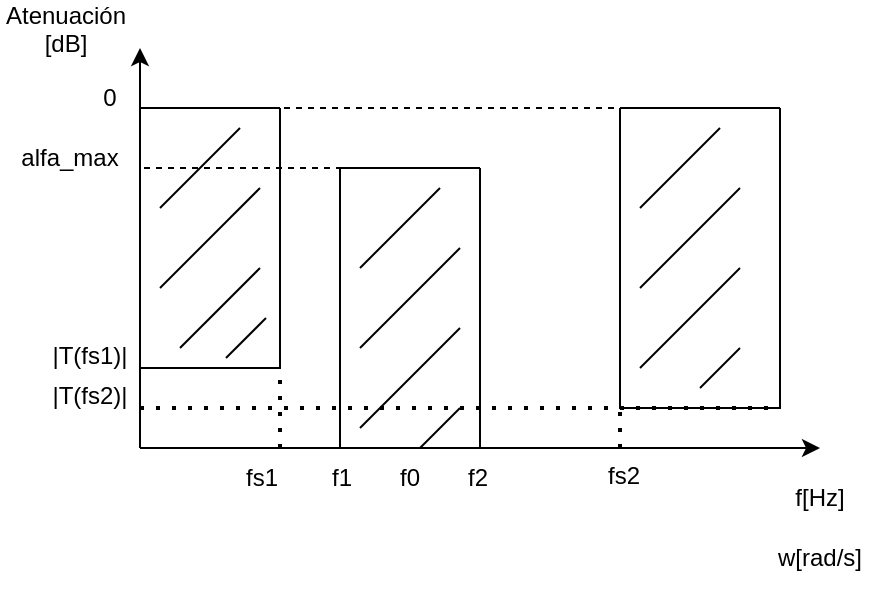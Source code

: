 <mxfile version="21.6.1" type="device">
  <diagram name="Página-1" id="YyH73ckrsW4LVql1Rr3R">
    <mxGraphModel dx="810" dy="495" grid="1" gridSize="10" guides="1" tooltips="1" connect="1" arrows="1" fold="1" page="1" pageScale="1" pageWidth="827" pageHeight="1169" math="0" shadow="0">
      <root>
        <mxCell id="0" />
        <mxCell id="1" parent="0" />
        <mxCell id="rYyV6EF978mfNmU9rwEz-1" value="" style="endArrow=classic;html=1;rounded=0;" parent="1" edge="1">
          <mxGeometry width="50" height="50" relative="1" as="geometry">
            <mxPoint x="400" y="280" as="sourcePoint" />
            <mxPoint x="400" y="80" as="targetPoint" />
          </mxGeometry>
        </mxCell>
        <mxCell id="rYyV6EF978mfNmU9rwEz-3" value="" style="endArrow=classic;html=1;rounded=0;" parent="1" edge="1">
          <mxGeometry width="50" height="50" relative="1" as="geometry">
            <mxPoint x="400" y="280" as="sourcePoint" />
            <mxPoint x="740" y="280" as="targetPoint" />
          </mxGeometry>
        </mxCell>
        <mxCell id="rYyV6EF978mfNmU9rwEz-4" value="" style="swimlane;startSize=0;" parent="1" vertex="1">
          <mxGeometry x="400" y="110" width="70" height="130" as="geometry" />
        </mxCell>
        <mxCell id="rYyV6EF978mfNmU9rwEz-12" value="" style="endArrow=none;dashed=1;html=1;rounded=0;entryX=1;entryY=0;entryDx=0;entryDy=0;" parent="rYyV6EF978mfNmU9rwEz-4" target="-Vso8tDDJ7vnFXIzlgf1-45" edge="1">
          <mxGeometry width="50" height="50" relative="1" as="geometry">
            <mxPoint as="sourcePoint" />
            <mxPoint x="120" as="targetPoint" />
          </mxGeometry>
        </mxCell>
        <mxCell id="rYyV6EF978mfNmU9rwEz-13" value="" style="endArrow=none;dashed=1;html=1;dashPattern=1 3;strokeWidth=2;rounded=0;entryX=1;entryY=1;entryDx=0;entryDy=0;" parent="rYyV6EF978mfNmU9rwEz-4" target="-Vso8tDDJ7vnFXIzlgf1-45" edge="1">
          <mxGeometry width="50" height="50" relative="1" as="geometry">
            <mxPoint y="150" as="sourcePoint" />
            <mxPoint x="70" y="170" as="targetPoint" />
          </mxGeometry>
        </mxCell>
        <mxCell id="rYyV6EF978mfNmU9rwEz-16" value="" style="endArrow=none;html=1;rounded=0;" parent="rYyV6EF978mfNmU9rwEz-4" edge="1">
          <mxGeometry width="50" height="50" relative="1" as="geometry">
            <mxPoint x="10" y="50" as="sourcePoint" />
            <mxPoint x="50" y="10" as="targetPoint" />
            <Array as="points">
              <mxPoint x="30" y="30" />
            </Array>
          </mxGeometry>
        </mxCell>
        <mxCell id="rYyV6EF978mfNmU9rwEz-17" value="" style="endArrow=none;html=1;rounded=0;" parent="rYyV6EF978mfNmU9rwEz-4" edge="1">
          <mxGeometry width="50" height="50" relative="1" as="geometry">
            <mxPoint x="10" y="90" as="sourcePoint" />
            <mxPoint x="60" y="40" as="targetPoint" />
          </mxGeometry>
        </mxCell>
        <mxCell id="rYyV6EF978mfNmU9rwEz-18" value="" style="endArrow=none;html=1;rounded=0;" parent="rYyV6EF978mfNmU9rwEz-4" edge="1">
          <mxGeometry width="50" height="50" relative="1" as="geometry">
            <mxPoint x="20" y="120" as="sourcePoint" />
            <mxPoint x="60" y="80" as="targetPoint" />
          </mxGeometry>
        </mxCell>
        <mxCell id="rYyV6EF978mfNmU9rwEz-22" value="" style="endArrow=none;html=1;rounded=0;" parent="rYyV6EF978mfNmU9rwEz-4" edge="1">
          <mxGeometry width="50" height="50" relative="1" as="geometry">
            <mxPoint x="43" y="125" as="sourcePoint" />
            <mxPoint x="63" y="105" as="targetPoint" />
          </mxGeometry>
        </mxCell>
        <mxCell id="rYyV6EF978mfNmU9rwEz-8" value="&lt;div&gt;Atenuación&lt;/div&gt;&lt;div&gt;[dB]&lt;/div&gt;&lt;div&gt;&lt;br&gt;&lt;/div&gt;" style="text;html=1;strokeColor=none;fillColor=none;align=center;verticalAlign=middle;whiteSpace=wrap;rounded=0;" parent="1" vertex="1">
          <mxGeometry x="333" y="63" width="60" height="30" as="geometry" />
        </mxCell>
        <mxCell id="rYyV6EF978mfNmU9rwEz-9" value="0" style="text;html=1;strokeColor=none;fillColor=none;align=center;verticalAlign=middle;whiteSpace=wrap;rounded=0;" parent="1" vertex="1">
          <mxGeometry x="350" y="90" width="70" height="30" as="geometry" />
        </mxCell>
        <mxCell id="rYyV6EF978mfNmU9rwEz-15" value="w[rad/s]" style="text;html=1;strokeColor=none;fillColor=none;align=center;verticalAlign=middle;whiteSpace=wrap;rounded=0;" parent="1" vertex="1">
          <mxGeometry x="710" y="320" width="60" height="30" as="geometry" />
        </mxCell>
        <mxCell id="rYyV6EF978mfNmU9rwEz-11" value="|T(fs1)|" style="text;html=1;strokeColor=none;fillColor=none;align=center;verticalAlign=middle;whiteSpace=wrap;rounded=0;" parent="1" vertex="1">
          <mxGeometry x="340" y="219" width="70" height="30" as="geometry" />
        </mxCell>
        <mxCell id="0_6G8A-8Cj8yEx7BhKk5-1" value="fs1" style="text;html=1;strokeColor=none;fillColor=none;align=center;verticalAlign=middle;whiteSpace=wrap;rounded=0;" parent="1" vertex="1">
          <mxGeometry x="426" y="280" width="70" height="30" as="geometry" />
        </mxCell>
        <mxCell id="0_6G8A-8Cj8yEx7BhKk5-3" value="f[Hz]" style="text;html=1;strokeColor=none;fillColor=none;align=center;verticalAlign=middle;whiteSpace=wrap;rounded=0;" parent="1" vertex="1">
          <mxGeometry x="710" y="290" width="60" height="30" as="geometry" />
        </mxCell>
        <mxCell id="-Vso8tDDJ7vnFXIzlgf1-1" value="" style="swimlane;startSize=0;" vertex="1" parent="1">
          <mxGeometry x="500" y="140" width="70" height="140" as="geometry" />
        </mxCell>
        <mxCell id="-Vso8tDDJ7vnFXIzlgf1-2" value="" style="endArrow=none;dashed=1;html=1;rounded=0;entryX=0;entryY=0;entryDx=0;entryDy=0;" edge="1" parent="-Vso8tDDJ7vnFXIzlgf1-1">
          <mxGeometry width="50" height="50" relative="1" as="geometry">
            <mxPoint x="-98" as="sourcePoint" />
            <mxPoint x="22" as="targetPoint" />
          </mxGeometry>
        </mxCell>
        <mxCell id="-Vso8tDDJ7vnFXIzlgf1-4" value="" style="endArrow=none;html=1;rounded=0;" edge="1" parent="-Vso8tDDJ7vnFXIzlgf1-1">
          <mxGeometry width="50" height="50" relative="1" as="geometry">
            <mxPoint x="10" y="50" as="sourcePoint" />
            <mxPoint x="50" y="10" as="targetPoint" />
            <Array as="points">
              <mxPoint x="30" y="30" />
            </Array>
          </mxGeometry>
        </mxCell>
        <mxCell id="-Vso8tDDJ7vnFXIzlgf1-5" value="" style="endArrow=none;html=1;rounded=0;" edge="1" parent="-Vso8tDDJ7vnFXIzlgf1-1">
          <mxGeometry width="50" height="50" relative="1" as="geometry">
            <mxPoint x="10" y="90" as="sourcePoint" />
            <mxPoint x="60" y="40" as="targetPoint" />
          </mxGeometry>
        </mxCell>
        <mxCell id="-Vso8tDDJ7vnFXIzlgf1-6" value="" style="endArrow=none;html=1;rounded=0;" edge="1" parent="-Vso8tDDJ7vnFXIzlgf1-1">
          <mxGeometry width="50" height="50" relative="1" as="geometry">
            <mxPoint x="10" y="130" as="sourcePoint" />
            <mxPoint x="60" y="80" as="targetPoint" />
          </mxGeometry>
        </mxCell>
        <mxCell id="-Vso8tDDJ7vnFXIzlgf1-7" value="" style="endArrow=none;html=1;rounded=0;" edge="1" parent="-Vso8tDDJ7vnFXIzlgf1-1">
          <mxGeometry width="50" height="50" relative="1" as="geometry">
            <mxPoint x="40" y="140" as="sourcePoint" />
            <mxPoint x="60" y="120" as="targetPoint" />
          </mxGeometry>
        </mxCell>
        <mxCell id="-Vso8tDDJ7vnFXIzlgf1-45" value="" style="swimlane;startSize=0;" vertex="1" parent="1">
          <mxGeometry x="640" y="110" width="80" height="150" as="geometry" />
        </mxCell>
        <mxCell id="-Vso8tDDJ7vnFXIzlgf1-48" value="" style="endArrow=none;html=1;rounded=0;" edge="1" parent="-Vso8tDDJ7vnFXIzlgf1-45">
          <mxGeometry width="50" height="50" relative="1" as="geometry">
            <mxPoint x="10" y="50" as="sourcePoint" />
            <mxPoint x="50" y="10" as="targetPoint" />
            <Array as="points">
              <mxPoint x="30" y="30" />
            </Array>
          </mxGeometry>
        </mxCell>
        <mxCell id="-Vso8tDDJ7vnFXIzlgf1-49" value="" style="endArrow=none;html=1;rounded=0;" edge="1" parent="-Vso8tDDJ7vnFXIzlgf1-45">
          <mxGeometry width="50" height="50" relative="1" as="geometry">
            <mxPoint x="10" y="90" as="sourcePoint" />
            <mxPoint x="60" y="40" as="targetPoint" />
          </mxGeometry>
        </mxCell>
        <mxCell id="-Vso8tDDJ7vnFXIzlgf1-50" value="" style="endArrow=none;html=1;rounded=0;" edge="1" parent="-Vso8tDDJ7vnFXIzlgf1-45">
          <mxGeometry width="50" height="50" relative="1" as="geometry">
            <mxPoint x="10" y="130" as="sourcePoint" />
            <mxPoint x="60" y="80" as="targetPoint" />
          </mxGeometry>
        </mxCell>
        <mxCell id="-Vso8tDDJ7vnFXIzlgf1-51" value="" style="endArrow=none;html=1;rounded=0;" edge="1" parent="-Vso8tDDJ7vnFXIzlgf1-45">
          <mxGeometry width="50" height="50" relative="1" as="geometry">
            <mxPoint x="40" y="140" as="sourcePoint" />
            <mxPoint x="60" y="120" as="targetPoint" />
          </mxGeometry>
        </mxCell>
        <mxCell id="-Vso8tDDJ7vnFXIzlgf1-60" value="" style="endArrow=none;dashed=1;html=1;dashPattern=1 3;strokeWidth=2;rounded=0;entryX=0;entryY=1;entryDx=0;entryDy=0;" edge="1" parent="-Vso8tDDJ7vnFXIzlgf1-45" target="-Vso8tDDJ7vnFXIzlgf1-45">
          <mxGeometry width="50" height="50" relative="1" as="geometry">
            <mxPoint y="170" as="sourcePoint" />
            <mxPoint x="50" y="120" as="targetPoint" />
          </mxGeometry>
        </mxCell>
        <mxCell id="-Vso8tDDJ7vnFXIzlgf1-52" value="alfa_max" style="text;html=1;strokeColor=none;fillColor=none;align=center;verticalAlign=middle;whiteSpace=wrap;rounded=0;" vertex="1" parent="1">
          <mxGeometry x="330" y="120" width="70" height="30" as="geometry" />
        </mxCell>
        <mxCell id="-Vso8tDDJ7vnFXIzlgf1-54" value="|T(fs2)|" style="text;html=1;strokeColor=none;fillColor=none;align=center;verticalAlign=middle;whiteSpace=wrap;rounded=0;" vertex="1" parent="1">
          <mxGeometry x="340" y="239" width="70" height="30" as="geometry" />
        </mxCell>
        <mxCell id="-Vso8tDDJ7vnFXIzlgf1-55" value="f1" style="text;html=1;strokeColor=none;fillColor=none;align=center;verticalAlign=middle;whiteSpace=wrap;rounded=0;" vertex="1" parent="1">
          <mxGeometry x="466" y="280" width="70" height="30" as="geometry" />
        </mxCell>
        <mxCell id="-Vso8tDDJ7vnFXIzlgf1-56" value="f0" style="text;html=1;strokeColor=none;fillColor=none;align=center;verticalAlign=middle;whiteSpace=wrap;rounded=0;" vertex="1" parent="1">
          <mxGeometry x="500" y="280" width="70" height="30" as="geometry" />
        </mxCell>
        <mxCell id="-Vso8tDDJ7vnFXIzlgf1-57" value="f2" style="text;html=1;strokeColor=none;fillColor=none;align=center;verticalAlign=middle;whiteSpace=wrap;rounded=0;" vertex="1" parent="1">
          <mxGeometry x="534" y="280" width="70" height="30" as="geometry" />
        </mxCell>
        <mxCell id="-Vso8tDDJ7vnFXIzlgf1-58" value="fs2" style="text;html=1;strokeColor=none;fillColor=none;align=center;verticalAlign=middle;whiteSpace=wrap;rounded=0;" vertex="1" parent="1">
          <mxGeometry x="607" y="279" width="70" height="30" as="geometry" />
        </mxCell>
        <mxCell id="-Vso8tDDJ7vnFXIzlgf1-59" value="" style="endArrow=none;dashed=1;html=1;dashPattern=1 3;strokeWidth=2;rounded=0;entryX=1;entryY=1;entryDx=0;entryDy=0;" edge="1" parent="1" target="rYyV6EF978mfNmU9rwEz-4">
          <mxGeometry width="50" height="50" relative="1" as="geometry">
            <mxPoint x="470" y="280" as="sourcePoint" />
            <mxPoint x="520" y="230" as="targetPoint" />
          </mxGeometry>
        </mxCell>
      </root>
    </mxGraphModel>
  </diagram>
</mxfile>
